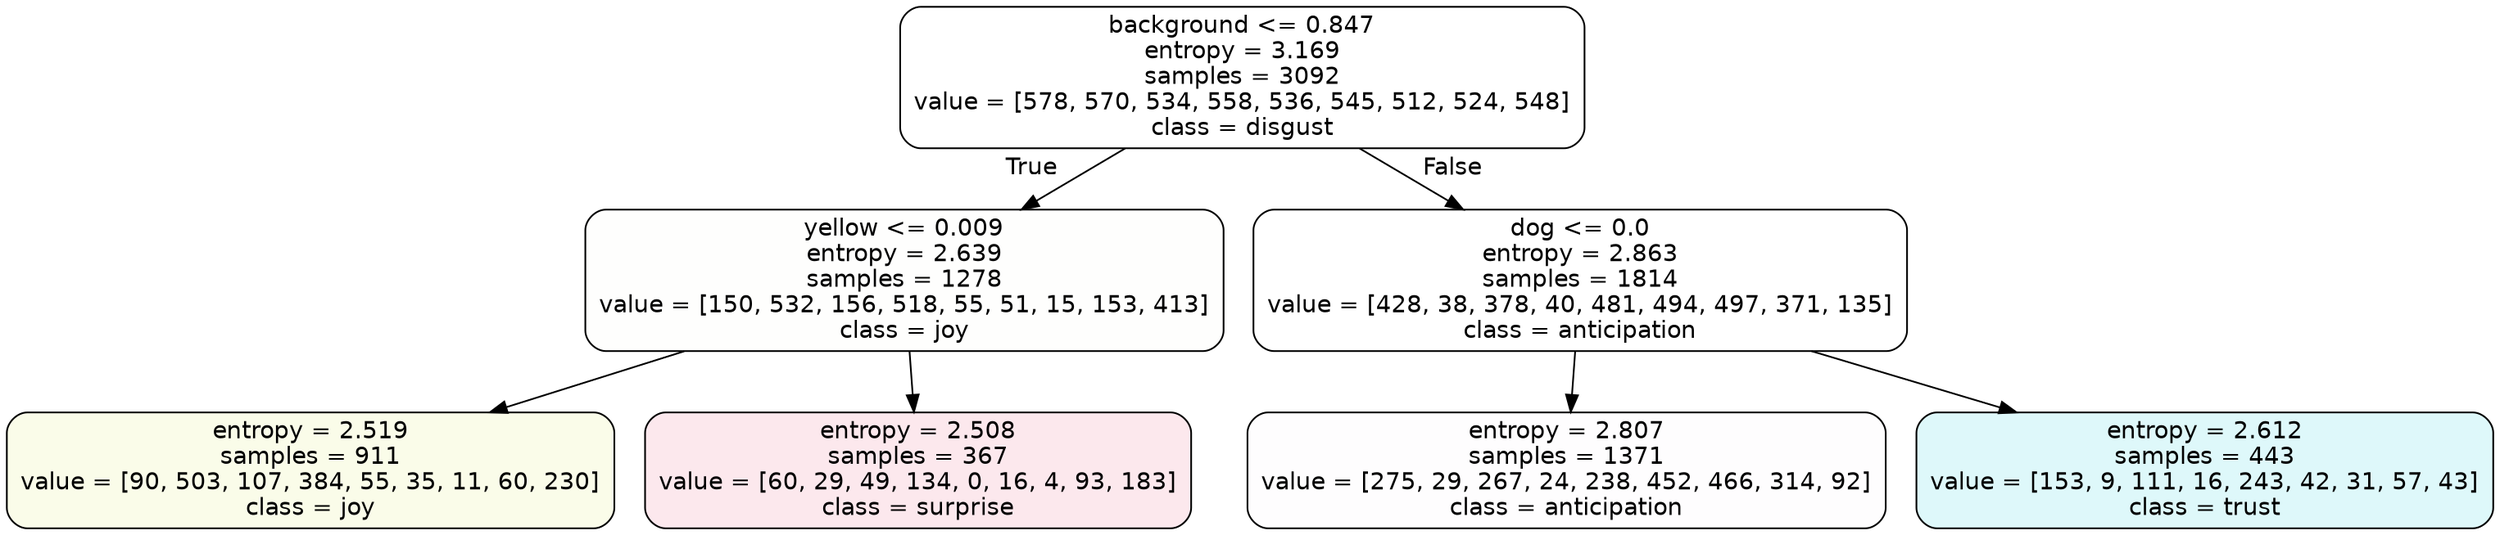 digraph Tree {
node [shape=box, style="filled, rounded", color="black", fontname=helvetica] ;
edge [fontname=helvetica] ;
0 [label="background <= 0.847\nentropy = 3.169\nsamples = 3092\nvalue = [578, 570, 534, 558, 536, 545, 512, 524, 548]\nclass = disgust", fillcolor="#e5813900"] ;
1 [label="yellow <= 0.009\nentropy = 2.639\nsamples = 1278\nvalue = [150, 532, 156, 518, 55, 51, 15, 153, 413]\nclass = joy", fillcolor="#d7e53902"] ;
0 -> 1 [labeldistance=2.5, labelangle=45, headlabel="True"] ;
2 [label="entropy = 2.519\nsamples = 911\nvalue = [90, 503, 107, 384, 55, 35, 11, 60, 230]\nclass = joy", fillcolor="#d7e5391c"] ;
1 -> 2 ;
3 [label="entropy = 2.508\nsamples = 367\nvalue = [60, 29, 49, 134, 0, 16, 4, 93, 183]\nclass = surprise", fillcolor="#e539641d"] ;
1 -> 3 ;
4 [label="dog <= 0.0\nentropy = 2.863\nsamples = 1814\nvalue = [428, 38, 378, 40, 481, 494, 497, 371, 135]\nclass = anticipation", fillcolor="#8139e500"] ;
0 -> 4 [labeldistance=2.5, labelangle=-45, headlabel="False"] ;
5 [label="entropy = 2.807\nsamples = 1371\nvalue = [275, 29, 267, 24, 238, 452, 466, 314, 92]\nclass = anticipation", fillcolor="#8139e502"] ;
4 -> 5 ;
6 [label="entropy = 2.612\nsamples = 443\nvalue = [153, 9, 111, 16, 243, 42, 31, 57, 43]\nclass = trust", fillcolor="#39d7e52a"] ;
4 -> 6 ;
}